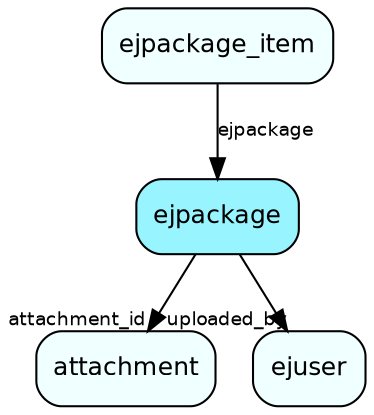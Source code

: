 digraph ejpackage  {
node [shape = box style="rounded, filled" fontname = "Helvetica" fontsize = "12" ]
edge [fontname = "Helvetica" fontsize = "9"]

ejpackage[fillcolor = "cadetblue1"]
attachment[fillcolor = "azure1"]
ejuser[fillcolor = "azure1"]
ejpackage_item[fillcolor = "azure1"]
ejpackage -> attachment [headlabel = "attachment_id"]
ejpackage -> ejuser [headlabel = "uploaded_by"]
ejpackage_item -> ejpackage [label = "ejpackage"]
}

